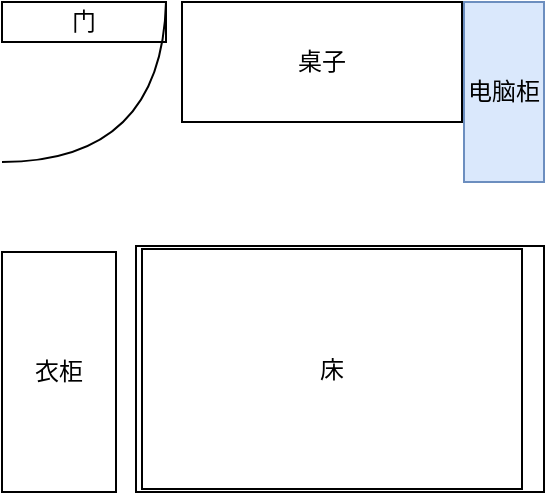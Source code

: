 <mxfile version="24.8.3">
  <diagram name="第 1 页" id="GjpTzR-yzpCoA1DVSMua">
    <mxGraphModel dx="687" dy="364" grid="1" gridSize="10" guides="1" tooltips="1" connect="1" arrows="1" fold="1" page="1" pageScale="1" pageWidth="271" pageHeight="245" background="#FFFFFF" math="0" shadow="0">
      <root>
        <mxCell id="0" />
        <mxCell id="1" parent="0" />
        <mxCell id="-33b8TOV8MeJdsNX9llf-3" value="" style="group" vertex="1" connectable="0" parent="1">
          <mxGeometry x="67" y="122" width="204" height="123" as="geometry" />
        </mxCell>
        <mxCell id="-33b8TOV8MeJdsNX9llf-1" value="床" style="whiteSpace=wrap;html=1;direction=south;" vertex="1" parent="-33b8TOV8MeJdsNX9llf-3">
          <mxGeometry width="204" height="123" as="geometry" />
        </mxCell>
        <mxCell id="-33b8TOV8MeJdsNX9llf-2" value="床" style="rounded=0;whiteSpace=wrap;html=1;" vertex="1" parent="-33b8TOV8MeJdsNX9llf-3">
          <mxGeometry x="3" y="1.5" width="190" height="120" as="geometry" />
        </mxCell>
        <mxCell id="-33b8TOV8MeJdsNX9llf-4" value="门" style="rounded=0;whiteSpace=wrap;html=1;" vertex="1" parent="1">
          <mxGeometry width="82" height="20" as="geometry" />
        </mxCell>
        <mxCell id="-33b8TOV8MeJdsNX9llf-5" value="桌子" style="rounded=0;whiteSpace=wrap;html=1;labelBorderColor=none;glass=0;shadow=0;horizontal=1;verticalAlign=middle;textShadow=0;labelBackgroundColor=none;" vertex="1" parent="1">
          <mxGeometry x="90" width="140" height="60" as="geometry" />
        </mxCell>
        <mxCell id="-33b8TOV8MeJdsNX9llf-6" value="衣柜" style="rounded=0;whiteSpace=wrap;html=1;direction=south;" vertex="1" parent="1">
          <mxGeometry y="125" width="57" height="120" as="geometry" />
        </mxCell>
        <mxCell id="-33b8TOV8MeJdsNX9llf-11" value="" style="curved=1;endArrow=none;html=1;rounded=0;strokeColor=default;endFill=0;" edge="1" parent="1">
          <mxGeometry width="50" height="50" relative="1" as="geometry">
            <mxPoint x="82" as="sourcePoint" />
            <mxPoint y="80" as="targetPoint" />
            <Array as="points">
              <mxPoint x="80" y="80" />
            </Array>
          </mxGeometry>
        </mxCell>
        <mxCell id="-33b8TOV8MeJdsNX9llf-14" value="电脑柜" style="rounded=0;whiteSpace=wrap;html=1;fillColor=#dae8fc;strokeColor=#6c8ebf;" vertex="1" parent="1">
          <mxGeometry x="231" width="40" height="90" as="geometry" />
        </mxCell>
      </root>
    </mxGraphModel>
  </diagram>
</mxfile>
